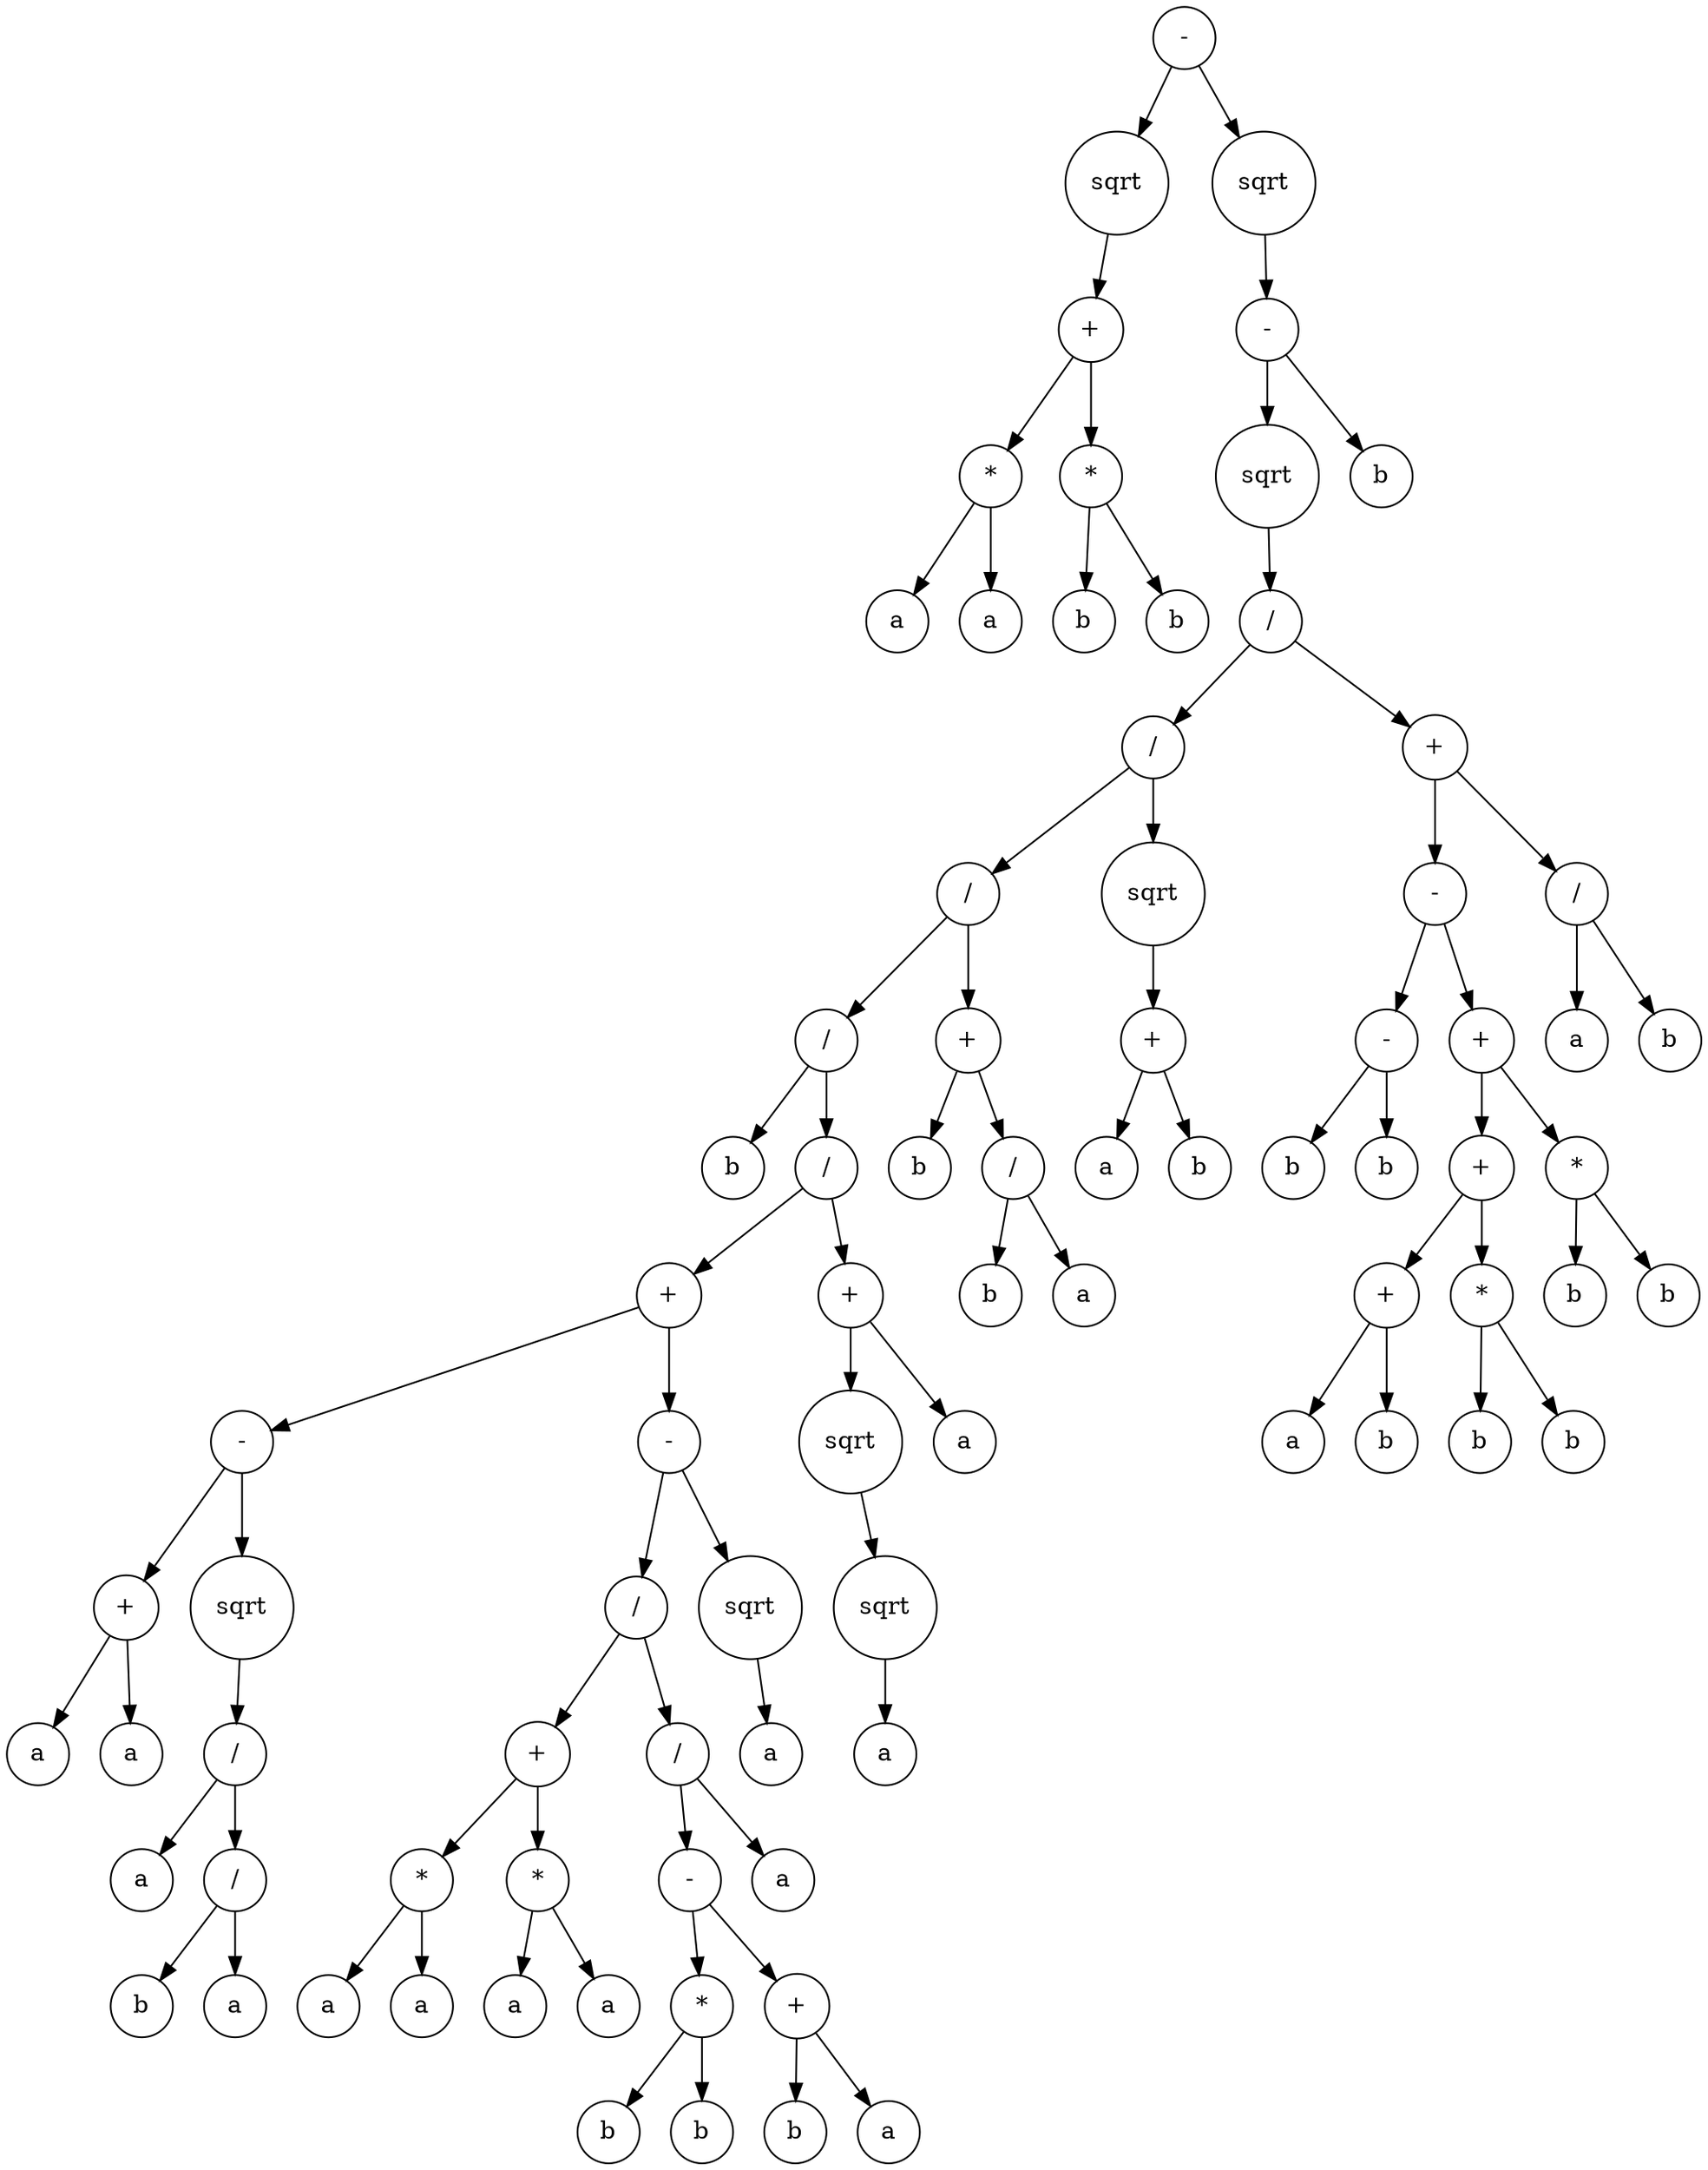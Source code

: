 digraph g {
graph [ordering=out];
node [shape=circle];
n[label = "-"];
n0[label = "sqrt"];
n00[label = "+"];
n000[label = "*"];
n0000[label = "a"];
n000 -> n0000;
n0001[label = "a"];
n000 -> n0001;
n00 -> n000;
n001[label = "*"];
n0010[label = "b"];
n001 -> n0010;
n0011[label = "b"];
n001 -> n0011;
n00 -> n001;
n0 -> n00;
n -> n0;
n1[label = "sqrt"];
n10[label = "-"];
n100[label = "sqrt"];
n1000[label = "/"];
n10000[label = "/"];
n100000[label = "/"];
n1000000[label = "/"];
n10000000[label = "b"];
n1000000 -> n10000000;
n10000001[label = "/"];
n100000010[label = "+"];
n1000000100[label = "-"];
n10000001000[label = "+"];
n100000010000[label = "a"];
n10000001000 -> n100000010000;
n100000010001[label = "a"];
n10000001000 -> n100000010001;
n1000000100 -> n10000001000;
n10000001001[label = "sqrt"];
n100000010010[label = "/"];
n1000000100100[label = "a"];
n100000010010 -> n1000000100100;
n1000000100101[label = "/"];
n10000001001010[label = "b"];
n1000000100101 -> n10000001001010;
n10000001001011[label = "a"];
n1000000100101 -> n10000001001011;
n100000010010 -> n1000000100101;
n10000001001 -> n100000010010;
n1000000100 -> n10000001001;
n100000010 -> n1000000100;
n1000000101[label = "-"];
n10000001010[label = "/"];
n100000010100[label = "+"];
n1000000101000[label = "*"];
n10000001010000[label = "a"];
n1000000101000 -> n10000001010000;
n10000001010001[label = "a"];
n1000000101000 -> n10000001010001;
n100000010100 -> n1000000101000;
n1000000101001[label = "*"];
n10000001010010[label = "a"];
n1000000101001 -> n10000001010010;
n10000001010011[label = "a"];
n1000000101001 -> n10000001010011;
n100000010100 -> n1000000101001;
n10000001010 -> n100000010100;
n100000010101[label = "/"];
n1000000101010[label = "-"];
n10000001010100[label = "*"];
n100000010101000[label = "b"];
n10000001010100 -> n100000010101000;
n100000010101001[label = "b"];
n10000001010100 -> n100000010101001;
n1000000101010 -> n10000001010100;
n10000001010101[label = "+"];
n100000010101010[label = "b"];
n10000001010101 -> n100000010101010;
n100000010101011[label = "a"];
n10000001010101 -> n100000010101011;
n1000000101010 -> n10000001010101;
n100000010101 -> n1000000101010;
n1000000101011[label = "a"];
n100000010101 -> n1000000101011;
n10000001010 -> n100000010101;
n1000000101 -> n10000001010;
n10000001011[label = "sqrt"];
n100000010110[label = "a"];
n10000001011 -> n100000010110;
n1000000101 -> n10000001011;
n100000010 -> n1000000101;
n10000001 -> n100000010;
n100000011[label = "+"];
n1000000110[label = "sqrt"];
n10000001100[label = "sqrt"];
n100000011000[label = "a"];
n10000001100 -> n100000011000;
n1000000110 -> n10000001100;
n100000011 -> n1000000110;
n1000000111[label = "a"];
n100000011 -> n1000000111;
n10000001 -> n100000011;
n1000000 -> n10000001;
n100000 -> n1000000;
n1000001[label = "+"];
n10000010[label = "b"];
n1000001 -> n10000010;
n10000011[label = "/"];
n100000110[label = "b"];
n10000011 -> n100000110;
n100000111[label = "a"];
n10000011 -> n100000111;
n1000001 -> n10000011;
n100000 -> n1000001;
n10000 -> n100000;
n100001[label = "sqrt"];
n1000010[label = "+"];
n10000100[label = "a"];
n1000010 -> n10000100;
n10000101[label = "b"];
n1000010 -> n10000101;
n100001 -> n1000010;
n10000 -> n100001;
n1000 -> n10000;
n10001[label = "+"];
n100010[label = "-"];
n1000100[label = "-"];
n10001000[label = "b"];
n1000100 -> n10001000;
n10001001[label = "b"];
n1000100 -> n10001001;
n100010 -> n1000100;
n1000101[label = "+"];
n10001010[label = "+"];
n100010100[label = "+"];
n1000101000[label = "a"];
n100010100 -> n1000101000;
n1000101001[label = "b"];
n100010100 -> n1000101001;
n10001010 -> n100010100;
n100010101[label = "*"];
n1000101010[label = "b"];
n100010101 -> n1000101010;
n1000101011[label = "b"];
n100010101 -> n1000101011;
n10001010 -> n100010101;
n1000101 -> n10001010;
n10001011[label = "*"];
n100010110[label = "b"];
n10001011 -> n100010110;
n100010111[label = "b"];
n10001011 -> n100010111;
n1000101 -> n10001011;
n100010 -> n1000101;
n10001 -> n100010;
n100011[label = "/"];
n1000110[label = "a"];
n100011 -> n1000110;
n1000111[label = "b"];
n100011 -> n1000111;
n10001 -> n100011;
n1000 -> n10001;
n100 -> n1000;
n10 -> n100;
n101[label = "b"];
n10 -> n101;
n1 -> n10;
n -> n1;
}
